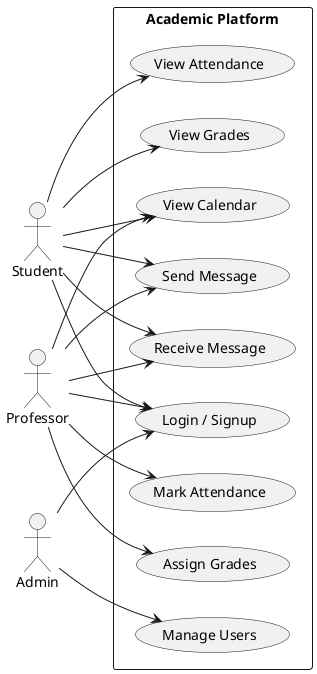 @startuml
left to right direction

actor Student
actor Professor
actor Admin

rectangle "Academic Platform" {
    usecase "Login / Signup" as UC1
    usecase "View Calendar" as UC2
    usecase "Send Message" as UC3
    usecase "Receive Message" as UC4
    usecase "Mark Attendance" as UC5
    usecase "Assign Grades" as UC6
    usecase "View Grades" as UC7
    usecase "View Attendance" as UC8
    usecase "Manage Users" as UC9
}

Student --> UC1
Professor --> UC1
Admin --> UC1

Student --> UC2
Professor --> UC2

Student --> UC3
Professor --> UC3

Student --> UC4
Professor --> UC4

Professor --> UC5
Professor --> UC6

Student --> UC7
Student --> UC8

Admin --> UC9
@enduml
